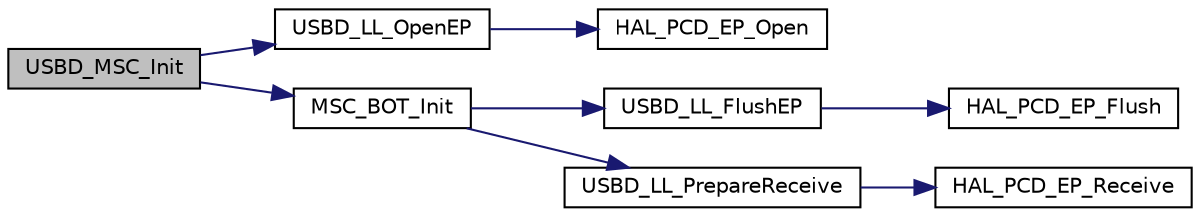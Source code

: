 digraph "USBD_MSC_Init"
{
  edge [fontname="Helvetica",fontsize="10",labelfontname="Helvetica",labelfontsize="10"];
  node [fontname="Helvetica",fontsize="10",shape=record];
  rankdir="LR";
  Node25 [label="USBD_MSC_Init",height=0.2,width=0.4,color="black", fillcolor="grey75", style="filled", fontcolor="black"];
  Node25 -> Node26 [color="midnightblue",fontsize="10",style="solid",fontname="Helvetica"];
  Node26 [label="USBD_LL_OpenEP",height=0.2,width=0.4,color="black", fillcolor="white", style="filled",URL="$group___u_s_b_d___c_o_r_e___exported___functions_prototype.html#gad96254d74d95496ffb5f6f2248585cb0",tooltip="Opens an endpoint of the Low Level Driver. "];
  Node26 -> Node27 [color="midnightblue",fontsize="10",style="solid",fontname="Helvetica"];
  Node27 [label="HAL_PCD_EP_Open",height=0.2,width=0.4,color="black", fillcolor="white", style="filled",URL="$group___p_c_d___exported___functions___group3.html#gab377a41f91fb7c12c12886d94bd765f2"];
  Node25 -> Node28 [color="midnightblue",fontsize="10",style="solid",fontname="Helvetica"];
  Node28 [label="MSC_BOT_Init",height=0.2,width=0.4,color="black", fillcolor="white", style="filled",URL="$group___u_s_b_d___c_o_r_e___exported___functions_prototypes.html#ga72d092a9c1f743f9b0e2a998baa2360e",tooltip="MSC_BOT_Init Initialize the BOT Process. "];
  Node28 -> Node29 [color="midnightblue",fontsize="10",style="solid",fontname="Helvetica"];
  Node29 [label="USBD_LL_FlushEP",height=0.2,width=0.4,color="black", fillcolor="white", style="filled",URL="$group___u_s_b_d___c_o_r_e___exported___functions_prototype.html#ga10080ed9555110afba809de968314985",tooltip="Flushes an endpoint of the Low Level Driver. "];
  Node29 -> Node30 [color="midnightblue",fontsize="10",style="solid",fontname="Helvetica"];
  Node30 [label="HAL_PCD_EP_Flush",height=0.2,width=0.4,color="black", fillcolor="white", style="filled",URL="$group___p_c_d___exported___functions___group3.html#gaf245d7a10c697f4591c144596cb2df0f"];
  Node28 -> Node31 [color="midnightblue",fontsize="10",style="solid",fontname="Helvetica"];
  Node31 [label="USBD_LL_PrepareReceive",height=0.2,width=0.4,color="black", fillcolor="white", style="filled",URL="$group___u_s_b_d___c_o_r_e___exported___functions_prototype.html#ga259b00707b333065b66be515dd019428",tooltip="Prepares an endpoint for reception. "];
  Node31 -> Node32 [color="midnightblue",fontsize="10",style="solid",fontname="Helvetica"];
  Node32 [label="HAL_PCD_EP_Receive",height=0.2,width=0.4,color="black", fillcolor="white", style="filled",URL="$group___p_c_d___exported___functions___group3.html#ga0029fe7a8d3db91b13637e2507fba60c"];
}
